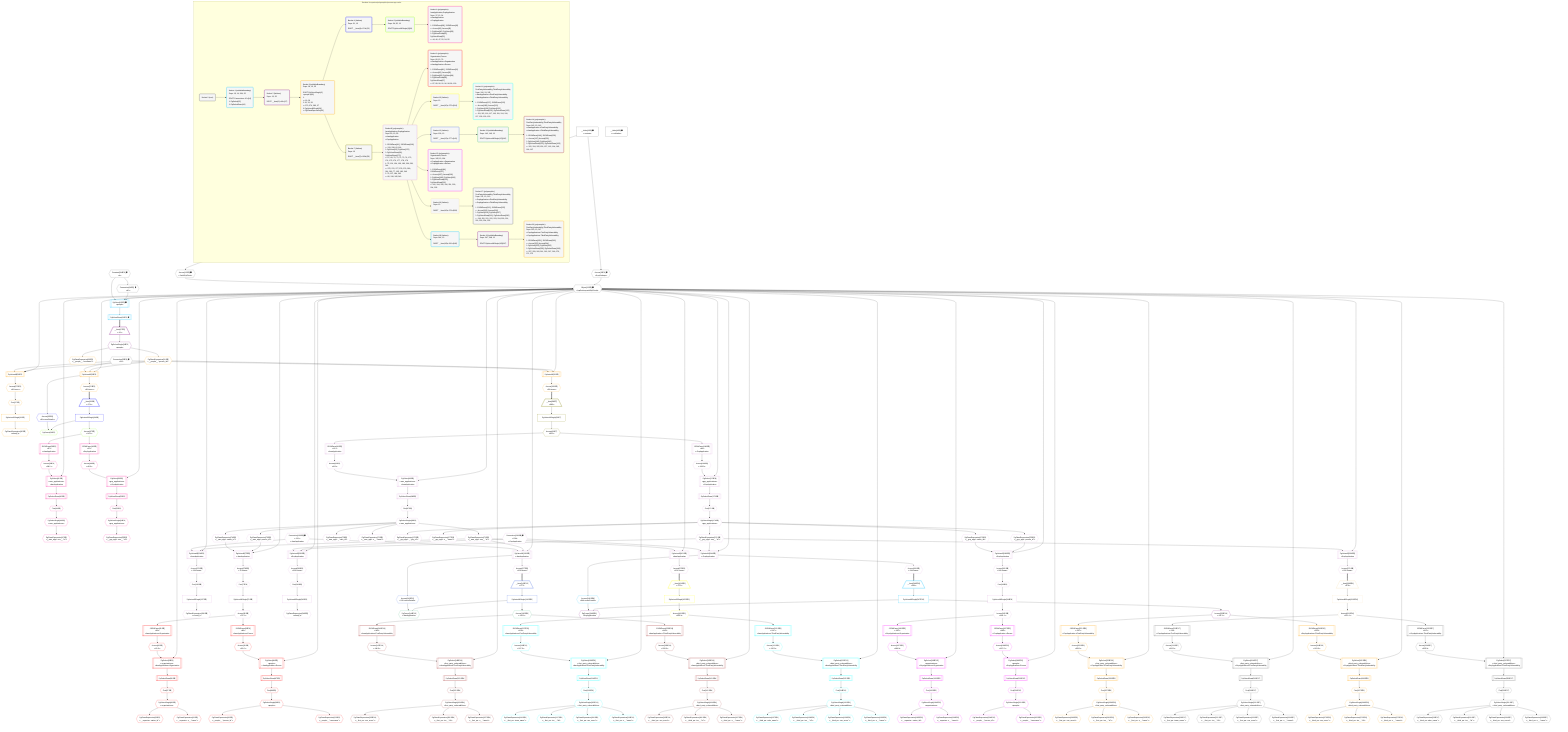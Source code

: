 %%{init: {'themeVariables': { 'fontSize': '12px'}}}%%
graph TD
    classDef path fill:#eee,stroke:#000,color:#000
    classDef plan fill:#fff,stroke-width:1px,color:#000
    classDef itemplan fill:#fff,stroke-width:2px,color:#000
    classDef unbatchedplan fill:#dff,stroke-width:1px,color:#000
    classDef sideeffectplan fill:#fcc,stroke-width:2px,color:#000
    classDef bucket fill:#f6f6f6,color:#000,stroke-width:2px,text-align:left


    %% plan dependencies
    Object13{{"Object[13∈0] ➊<br />ᐸ{pgSettings,withPgClient}ᐳ"}}:::plan
    Access11{{"Access[11∈0] ➊<br />ᐸ2.pgSettingsᐳ"}}:::plan
    Access12{{"Access[12∈0] ➊<br />ᐸ2.withPgClientᐳ"}}:::plan
    Access11 & Access12 --> Object13
    __Value2["__Value[2∈0] ➊<br />ᐸcontextᐳ"]:::plan
    __Value2 --> Access11
    __Value2 --> Access12
    Connection14{{"Connection[14∈0] ➊<br />ᐸ10ᐳ"}}:::plan
    Constant284{{"Constant[284∈0] ➊<br />ᐸ4ᐳ"}}:::plan
    Constant284 --> Connection14
    __Value4["__Value[4∈0] ➊<br />ᐸrootValueᐳ"]:::plan
    Connection25{{"Connection[25∈0] ➊<br />ᐸ21ᐳ"}}:::plan
    PgSelect15[["PgSelect[15∈1] ➊<br />ᐸpeopleᐳ"]]:::plan
    Object13 & Connection14 & Constant284 --> PgSelect15
    PgSelectRows16[["PgSelectRows[16∈1] ➊"]]:::plan
    PgSelect15 --> PgSelectRows16
    __Item17[/"__Item[17∈2]<br />ᐸ16ᐳ"\]:::itemplan
    PgSelectRows16 ==> __Item17
    PgSelectSingle18{{"PgSelectSingle[18∈2]<br />ᐸpeopleᐳ"}}:::plan
    __Item17 --> PgSelectSingle18
    PgUnionAll26[["PgUnionAll[26∈3]"]]:::plan
    PgClassExpression19{{"PgClassExpression[19∈3]<br />ᐸ__people__.”person_id”ᐳ"}}:::plan
    Object13 & PgClassExpression19 & Connection25 --> PgUnionAll26
    PgUnionAll31[["PgUnionAll[31∈3]"]]:::plan
    Object13 & PgClassExpression19 & Connection25 --> PgUnionAll31
    PgUnionAll56[["PgUnionAll[56∈3]"]]:::plan
    Object13 & PgClassExpression19 & Connection25 --> PgUnionAll56
    PgSelectSingle18 --> PgClassExpression19
    PgClassExpression20{{"PgClassExpression[20∈3]<br />ᐸ__people__.”username”ᐳ"}}:::plan
    PgSelectSingle18 --> PgClassExpression20
    First27{{"First[27∈3]"}}:::plan
    Access273{{"Access[273∈3]<br />ᐸ26.itemsᐳ"}}:::plan
    Access273 --> First27
    PgUnionAllSingle29["PgUnionAllSingle[29∈3]"]:::plan
    First27 --> PgUnionAllSingle29
    PgClassExpression30{{"PgClassExpression[30∈3]<br />ᐸcount(*)ᐳ"}}:::plan
    PgUnionAllSingle29 --> PgClassExpression30
    PgUnionAll26 --> Access273
    Access274{{"Access[274∈3]<br />ᐸ31.itemsᐳ"}}:::plan
    PgUnionAll31 --> Access274
    Access283{{"Access[283∈3]<br />ᐸ56.itemsᐳ"}}:::plan
    PgUnionAll56 --> Access283
    __Item33[/"__Item[33∈4]<br />ᐸ274ᐳ"\]:::itemplan
    Access274 ==> __Item33
    PgUnionAllSingle34["PgUnionAllSingle[34∈4]"]:::plan
    __Item33 --> PgUnionAllSingle34
    Access35{{"Access[35∈4]<br />ᐸ31.cursorDetailsᐳ"}}:::plan
    PgUnionAll31 --> Access35
    PgCursor36{{"PgCursor[36∈5]"}}:::plan
    PgUnionAllSingle34 & Access35 --> PgCursor36
    Access37{{"Access[37∈5]<br />ᐸ34.1ᐳ"}}:::plan
    PgUnionAllSingle34 --> Access37
    PgSelect40[["PgSelect[40∈6]<br />ᐸaws_applicationsᐳ<br />ᐳAwsApplication"]]:::plan
    Access39{{"Access[39∈6]<br />ᐸ38.0ᐳ"}}:::plan
    Object13 & Access39 --> PgSelect40
    PgSelect50[["PgSelect[50∈6]<br />ᐸgcp_applicationsᐳ<br />ᐳGcpApplication"]]:::plan
    Access49{{"Access[49∈6]<br />ᐸ48.0ᐳ"}}:::plan
    Object13 & Access49 --> PgSelect50
    JSONParse38[["JSONParse[38∈6]<br />ᐸ37ᐳ<br />ᐳAwsApplication"]]:::plan
    Access37 --> JSONParse38
    JSONParse38 --> Access39
    First44{{"First[44∈6]"}}:::plan
    PgSelectRows45[["PgSelectRows[45∈6]"]]:::plan
    PgSelectRows45 --> First44
    PgSelect40 --> PgSelectRows45
    PgSelectSingle46{{"PgSelectSingle[46∈6]<br />ᐸaws_applicationsᐳ"}}:::plan
    First44 --> PgSelectSingle46
    PgClassExpression47{{"PgClassExpression[47∈6]<br />ᐸ__aws_appl...ons__.”id”ᐳ"}}:::plan
    PgSelectSingle46 --> PgClassExpression47
    JSONParse48[["JSONParse[48∈6]<br />ᐸ37ᐳ<br />ᐳGcpApplication"]]:::plan
    Access37 --> JSONParse48
    JSONParse48 --> Access49
    First52{{"First[52∈6]"}}:::plan
    PgSelectRows53[["PgSelectRows[53∈6]"]]:::plan
    PgSelectRows53 --> First52
    PgSelect50 --> PgSelectRows53
    PgSelectSingle54{{"PgSelectSingle[54∈6]<br />ᐸgcp_applicationsᐳ"}}:::plan
    First52 --> PgSelectSingle54
    PgClassExpression55{{"PgClassExpression[55∈6]<br />ᐸ__gcp_appl...ons__.”id”ᐳ"}}:::plan
    PgSelectSingle54 --> PgClassExpression55
    __Item58[/"__Item[58∈7]<br />ᐸ283ᐳ"\]:::itemplan
    Access283 ==> __Item58
    PgUnionAllSingle59["PgUnionAllSingle[59∈7]"]:::plan
    __Item58 --> PgUnionAllSingle59
    Access60{{"Access[60∈7]<br />ᐸ59.1ᐳ"}}:::plan
    PgUnionAllSingle59 --> Access60
    PgUnionAll75[["PgUnionAll[75∈8]<br />ᐳAwsApplication"]]:::plan
    PgClassExpression73{{"PgClassExpression[73∈8]<br />ᐸ__aws_appl...person_id”ᐳ"}}:::plan
    PgClassExpression74{{"PgClassExpression[74∈8]<br />ᐸ__aws_appl...zation_id”ᐳ"}}:::plan
    Object13 & PgClassExpression73 & PgClassExpression74 --> PgUnionAll75
    PgUnionAll134[["PgUnionAll[134∈8]<br />ᐳAwsApplication"]]:::plan
    PgClassExpression71{{"PgClassExpression[71∈8]<br />ᐸ__aws_appl...ons__.”id”ᐳ"}}:::plan
    Connection133{{"Connection[133∈8] ➊<br />ᐸ131ᐳ<br />ᐳAwsApplication"}}:::plan
    Object13 & PgClassExpression71 & Connection133 --> PgUnionAll134
    PgUnionAll139[["PgUnionAll[139∈8]<br />ᐳAwsApplication"]]:::plan
    Object13 & PgClassExpression71 & Connection133 --> PgUnionAll139
    PgUnionAll180[["PgUnionAll[180∈8]<br />ᐳGcpApplication"]]:::plan
    PgClassExpression178{{"PgClassExpression[178∈8]<br />ᐸ__gcp_appl...person_id”ᐳ"}}:::plan
    PgClassExpression179{{"PgClassExpression[179∈8]<br />ᐸ__gcp_appl...zation_id”ᐳ"}}:::plan
    Object13 & PgClassExpression178 & PgClassExpression179 --> PgUnionAll180
    PgUnionAll239[["PgUnionAll[239∈8]<br />ᐳGcpApplication"]]:::plan
    PgClassExpression176{{"PgClassExpression[176∈8]<br />ᐸ__gcp_appl...ons__.”id”ᐳ"}}:::plan
    Connection238{{"Connection[238∈8] ➊<br />ᐸ236ᐳ<br />ᐳGcpApplication"}}:::plan
    Object13 & PgClassExpression176 & Connection238 --> PgUnionAll239
    PgUnionAll244[["PgUnionAll[244∈8]<br />ᐳGcpApplication"]]:::plan
    Object13 & PgClassExpression176 & Connection238 --> PgUnionAll244
    PgSelect63[["PgSelect[63∈8]<br />ᐸaws_applicationsᐳ<br />ᐳAwsApplication"]]:::plan
    Access62{{"Access[62∈8]<br />ᐸ61.0ᐳ"}}:::plan
    Object13 & Access62 --> PgSelect63
    PgUnionAll101[["PgUnionAll[101∈8]<br />ᐳAwsApplication"]]:::plan
    Object13 & PgClassExpression71 --> PgUnionAll101
    PgSelect170[["PgSelect[170∈8]<br />ᐸgcp_applicationsᐳ<br />ᐳGcpApplication"]]:::plan
    Access169{{"Access[169∈8]<br />ᐸ168.0ᐳ"}}:::plan
    Object13 & Access169 --> PgSelect170
    PgUnionAll206[["PgUnionAll[206∈8]<br />ᐳGcpApplication"]]:::plan
    Object13 & PgClassExpression176 --> PgUnionAll206
    JSONParse61[["JSONParse[61∈8]<br />ᐸ60ᐳ<br />ᐳAwsApplication"]]:::plan
    Access60 --> JSONParse61
    JSONParse61 --> Access62
    First67{{"First[67∈8]"}}:::plan
    PgSelectRows68[["PgSelectRows[68∈8]"]]:::plan
    PgSelectRows68 --> First67
    PgSelect63 --> PgSelectRows68
    PgSelectSingle69{{"PgSelectSingle[69∈8]<br />ᐸaws_applicationsᐳ"}}:::plan
    First67 --> PgSelectSingle69
    PgClassExpression70{{"PgClassExpression[70∈8]<br />ᐸ__aws_appl..._.”aws_id”ᐳ"}}:::plan
    PgSelectSingle69 --> PgClassExpression70
    PgSelectSingle69 --> PgClassExpression71
    PgClassExpression72{{"PgClassExpression[72∈8]<br />ᐸ__aws_appl...s__.”name”ᐳ"}}:::plan
    PgSelectSingle69 --> PgClassExpression72
    PgSelectSingle69 --> PgClassExpression73
    PgSelectSingle69 --> PgClassExpression74
    First77{{"First[77∈8]"}}:::plan
    Access278{{"Access[278∈8]<br />ᐸ75.itemsᐳ"}}:::plan
    Access278 --> First77
    PgUnionAllSingle79["PgUnionAllSingle[79∈8]"]:::plan
    First77 --> PgUnionAllSingle79
    Access80{{"Access[80∈8]<br />ᐸ79.1ᐳ"}}:::plan
    PgUnionAllSingle79 --> Access80
    First135{{"First[135∈8]"}}:::plan
    Access276{{"Access[276∈8]<br />ᐸ134.itemsᐳ"}}:::plan
    Access276 --> First135
    PgUnionAllSingle137["PgUnionAllSingle[137∈8]"]:::plan
    First135 --> PgUnionAllSingle137
    PgClassExpression138{{"PgClassExpression[138∈8]<br />ᐸcount(*)ᐳ"}}:::plan
    PgUnionAllSingle137 --> PgClassExpression138
    JSONParse168[["JSONParse[168∈8]<br />ᐸ60ᐳ<br />ᐳGcpApplication"]]:::plan
    Access60 --> JSONParse168
    JSONParse168 --> Access169
    First172{{"First[172∈8]"}}:::plan
    PgSelectRows173[["PgSelectRows[173∈8]"]]:::plan
    PgSelectRows173 --> First172
    PgSelect170 --> PgSelectRows173
    PgSelectSingle174{{"PgSelectSingle[174∈8]<br />ᐸgcp_applicationsᐳ"}}:::plan
    First172 --> PgSelectSingle174
    PgClassExpression175{{"PgClassExpression[175∈8]<br />ᐸ__gcp_appl..._.”gcp_id”ᐳ"}}:::plan
    PgSelectSingle174 --> PgClassExpression175
    PgSelectSingle174 --> PgClassExpression176
    PgClassExpression177{{"PgClassExpression[177∈8]<br />ᐸ__gcp_appl...s__.”name”ᐳ"}}:::plan
    PgSelectSingle174 --> PgClassExpression177
    PgSelectSingle174 --> PgClassExpression178
    PgSelectSingle174 --> PgClassExpression179
    First182{{"First[182∈8]"}}:::plan
    Access282{{"Access[282∈8]<br />ᐸ180.itemsᐳ"}}:::plan
    Access282 --> First182
    PgUnionAllSingle184["PgUnionAllSingle[184∈8]"]:::plan
    First182 --> PgUnionAllSingle184
    Access185{{"Access[185∈8]<br />ᐸ184.1ᐳ"}}:::plan
    PgUnionAllSingle184 --> Access185
    First240{{"First[240∈8]"}}:::plan
    Access280{{"Access[280∈8]<br />ᐸ239.itemsᐳ"}}:::plan
    Access280 --> First240
    PgUnionAllSingle242["PgUnionAllSingle[242∈8]"]:::plan
    First240 --> PgUnionAllSingle242
    PgClassExpression243{{"PgClassExpression[243∈8]<br />ᐸcount(*)ᐳ"}}:::plan
    PgUnionAllSingle242 --> PgClassExpression243
    Access275{{"Access[275∈8]<br />ᐸ101.itemsᐳ"}}:::plan
    PgUnionAll101 --> Access275
    PgUnionAll134 --> Access276
    Access277{{"Access[277∈8]<br />ᐸ139.itemsᐳ"}}:::plan
    PgUnionAll139 --> Access277
    PgUnionAll75 --> Access278
    Access279{{"Access[279∈8]<br />ᐸ206.itemsᐳ"}}:::plan
    PgUnionAll206 --> Access279
    PgUnionAll239 --> Access280
    Access281{{"Access[281∈8]<br />ᐸ244.itemsᐳ"}}:::plan
    PgUnionAll244 --> Access281
    PgUnionAll180 --> Access282
    PgSelect83[["PgSelect[83∈9]<br />ᐸorganizationsᐳ<br />ᐳAwsApplicationᐳOrganization"]]:::plan
    Access82{{"Access[82∈9]<br />ᐸ81.0ᐳ"}}:::plan
    Object13 & Access82 --> PgSelect83
    PgSelect94[["PgSelect[94∈9]<br />ᐸpeopleᐳ<br />ᐳAwsApplicationᐳPerson"]]:::plan
    Access93{{"Access[93∈9]<br />ᐸ92.0ᐳ"}}:::plan
    Object13 & Access93 --> PgSelect94
    JSONParse81[["JSONParse[81∈9]<br />ᐸ80ᐳ<br />ᐳAwsApplicationᐳOrganization"]]:::plan
    Access80 --> JSONParse81
    JSONParse81 --> Access82
    First87{{"First[87∈9]"}}:::plan
    PgSelectRows88[["PgSelectRows[88∈9]"]]:::plan
    PgSelectRows88 --> First87
    PgSelect83 --> PgSelectRows88
    PgSelectSingle89{{"PgSelectSingle[89∈9]<br />ᐸorganizationsᐳ"}}:::plan
    First87 --> PgSelectSingle89
    PgClassExpression90{{"PgClassExpression[90∈9]<br />ᐸ__organiza...zation_id”ᐳ"}}:::plan
    PgSelectSingle89 --> PgClassExpression90
    PgClassExpression91{{"PgClassExpression[91∈9]<br />ᐸ__organiza...s__.”name”ᐳ"}}:::plan
    PgSelectSingle89 --> PgClassExpression91
    JSONParse92[["JSONParse[92∈9]<br />ᐸ80ᐳ<br />ᐳAwsApplicationᐳPerson"]]:::plan
    Access80 --> JSONParse92
    JSONParse92 --> Access93
    First96{{"First[96∈9]"}}:::plan
    PgSelectRows97[["PgSelectRows[97∈9]"]]:::plan
    PgSelectRows97 --> First96
    PgSelect94 --> PgSelectRows97
    PgSelectSingle98{{"PgSelectSingle[98∈9]<br />ᐸpeopleᐳ"}}:::plan
    First96 --> PgSelectSingle98
    PgClassExpression99{{"PgClassExpression[99∈9]<br />ᐸ__people__.”person_id”ᐳ"}}:::plan
    PgSelectSingle98 --> PgClassExpression99
    PgClassExpression100{{"PgClassExpression[100∈9]<br />ᐸ__people__.”username”ᐳ"}}:::plan
    PgSelectSingle98 --> PgClassExpression100
    __Item104[/"__Item[104∈10]<br />ᐸ275ᐳ"\]:::itemplan
    Access275 ==> __Item104
    PgUnionAllSingle105["PgUnionAllSingle[105∈10]"]:::plan
    __Item104 --> PgUnionAllSingle105
    Access106{{"Access[106∈10]<br />ᐸ105.1ᐳ"}}:::plan
    PgUnionAllSingle105 --> Access106
    PgSelect109[["PgSelect[109∈11]<br />ᐸfirst_party_vulnerabilitiesᐳ<br />ᐳAwsApplicationᐳFirstPartyVulnerability"]]:::plan
    Access108{{"Access[108∈11]<br />ᐸ107.0ᐳ"}}:::plan
    Object13 & Access108 --> PgSelect109
    PgSelect122[["PgSelect[122∈11]<br />ᐸthird_party_vulnerabilitiesᐳ<br />ᐳAwsApplicationᐳThirdPartyVulnerability"]]:::plan
    Access121{{"Access[121∈11]<br />ᐸ120.0ᐳ"}}:::plan
    Object13 & Access121 --> PgSelect122
    JSONParse107[["JSONParse[107∈11]<br />ᐸ106ᐳ<br />ᐳAwsApplicationᐳFirstPartyVulnerability"]]:::plan
    Access106 --> JSONParse107
    JSONParse107 --> Access108
    First113{{"First[113∈11]"}}:::plan
    PgSelectRows114[["PgSelectRows[114∈11]"]]:::plan
    PgSelectRows114 --> First113
    PgSelect109 --> PgSelectRows114
    PgSelectSingle115{{"PgSelectSingle[115∈11]<br />ᐸfirst_party_vulnerabilitiesᐳ"}}:::plan
    First113 --> PgSelectSingle115
    PgClassExpression116{{"PgClassExpression[116∈11]<br />ᐸ__first_pa...team_name”ᐳ"}}:::plan
    PgSelectSingle115 --> PgClassExpression116
    PgClassExpression117{{"PgClassExpression[117∈11]<br />ᐸ__first_pa...ies__.”id”ᐳ"}}:::plan
    PgSelectSingle115 --> PgClassExpression117
    PgClassExpression118{{"PgClassExpression[118∈11]<br />ᐸ__first_pa...vss_score”ᐳ"}}:::plan
    PgSelectSingle115 --> PgClassExpression118
    PgClassExpression119{{"PgClassExpression[119∈11]<br />ᐸ__first_pa...s__.”name”ᐳ"}}:::plan
    PgSelectSingle115 --> PgClassExpression119
    JSONParse120[["JSONParse[120∈11]<br />ᐸ106ᐳ<br />ᐳAwsApplicationᐳThirdPartyVulnerability"]]:::plan
    Access106 --> JSONParse120
    JSONParse120 --> Access121
    First124{{"First[124∈11]"}}:::plan
    PgSelectRows125[["PgSelectRows[125∈11]"]]:::plan
    PgSelectRows125 --> First124
    PgSelect122 --> PgSelectRows125
    PgSelectSingle126{{"PgSelectSingle[126∈11]<br />ᐸthird_party_vulnerabilitiesᐳ"}}:::plan
    First124 --> PgSelectSingle126
    PgClassExpression127{{"PgClassExpression[127∈11]<br />ᐸ__third_pa...ndor_name”ᐳ"}}:::plan
    PgSelectSingle126 --> PgClassExpression127
    PgClassExpression128{{"PgClassExpression[128∈11]<br />ᐸ__third_pa...ies__.”id”ᐳ"}}:::plan
    PgSelectSingle126 --> PgClassExpression128
    PgClassExpression129{{"PgClassExpression[129∈11]<br />ᐸ__third_pa...vss_score”ᐳ"}}:::plan
    PgSelectSingle126 --> PgClassExpression129
    PgClassExpression130{{"PgClassExpression[130∈11]<br />ᐸ__third_pa...s__.”name”ᐳ"}}:::plan
    PgSelectSingle126 --> PgClassExpression130
    __Item141[/"__Item[141∈12]<br />ᐸ277ᐳ"\]:::itemplan
    Access277 ==> __Item141
    PgUnionAllSingle142["PgUnionAllSingle[142∈12]"]:::plan
    __Item141 --> PgUnionAllSingle142
    Access143{{"Access[143∈12]<br />ᐸ139.cursorDetailsᐳ"}}:::plan
    PgUnionAll139 --> Access143
    PgCursor144{{"PgCursor[144∈13]<br />ᐳAwsApplication"}}:::plan
    PgUnionAllSingle142 & Access143 --> PgCursor144
    Access145{{"Access[145∈13]<br />ᐸ142.1ᐳ"}}:::plan
    PgUnionAllSingle142 --> Access145
    PgSelect148[["PgSelect[148∈14]<br />ᐸfirst_party_vulnerabilitiesᐳ<br />ᐳAwsApplicationᐳFirstPartyVulnerability"]]:::plan
    Access147{{"Access[147∈14]<br />ᐸ146.0ᐳ"}}:::plan
    Object13 & Access147 --> PgSelect148
    PgSelect160[["PgSelect[160∈14]<br />ᐸthird_party_vulnerabilitiesᐳ<br />ᐳAwsApplicationᐳThirdPartyVulnerability"]]:::plan
    Access159{{"Access[159∈14]<br />ᐸ158.0ᐳ"}}:::plan
    Object13 & Access159 --> PgSelect160
    JSONParse146[["JSONParse[146∈14]<br />ᐸ145ᐳ<br />ᐳAwsApplicationᐳFirstPartyVulnerability"]]:::plan
    Access145 --> JSONParse146
    JSONParse146 --> Access147
    First152{{"First[152∈14]"}}:::plan
    PgSelectRows153[["PgSelectRows[153∈14]"]]:::plan
    PgSelectRows153 --> First152
    PgSelect148 --> PgSelectRows153
    PgSelectSingle154{{"PgSelectSingle[154∈14]<br />ᐸfirst_party_vulnerabilitiesᐳ"}}:::plan
    First152 --> PgSelectSingle154
    PgClassExpression155{{"PgClassExpression[155∈14]<br />ᐸ__first_pa...vss_score”ᐳ"}}:::plan
    PgSelectSingle154 --> PgClassExpression155
    PgClassExpression156{{"PgClassExpression[156∈14]<br />ᐸ__first_pa...ies__.”id”ᐳ"}}:::plan
    PgSelectSingle154 --> PgClassExpression156
    PgClassExpression157{{"PgClassExpression[157∈14]<br />ᐸ__first_pa...s__.”name”ᐳ"}}:::plan
    PgSelectSingle154 --> PgClassExpression157
    JSONParse158[["JSONParse[158∈14]<br />ᐸ145ᐳ<br />ᐳAwsApplicationᐳThirdPartyVulnerability"]]:::plan
    Access145 --> JSONParse158
    JSONParse158 --> Access159
    First162{{"First[162∈14]"}}:::plan
    PgSelectRows163[["PgSelectRows[163∈14]"]]:::plan
    PgSelectRows163 --> First162
    PgSelect160 --> PgSelectRows163
    PgSelectSingle164{{"PgSelectSingle[164∈14]<br />ᐸthird_party_vulnerabilitiesᐳ"}}:::plan
    First162 --> PgSelectSingle164
    PgClassExpression165{{"PgClassExpression[165∈14]<br />ᐸ__third_pa...vss_score”ᐳ"}}:::plan
    PgSelectSingle164 --> PgClassExpression165
    PgClassExpression166{{"PgClassExpression[166∈14]<br />ᐸ__third_pa...ies__.”id”ᐳ"}}:::plan
    PgSelectSingle164 --> PgClassExpression166
    PgClassExpression167{{"PgClassExpression[167∈14]<br />ᐸ__third_pa...s__.”name”ᐳ"}}:::plan
    PgSelectSingle164 --> PgClassExpression167
    PgSelect188[["PgSelect[188∈15]<br />ᐸorganizationsᐳ<br />ᐳGcpApplicationᐳOrganization"]]:::plan
    Access187{{"Access[187∈15]<br />ᐸ186.0ᐳ"}}:::plan
    Object13 & Access187 --> PgSelect188
    PgSelect199[["PgSelect[199∈15]<br />ᐸpeopleᐳ<br />ᐳGcpApplicationᐳPerson"]]:::plan
    Access198{{"Access[198∈15]<br />ᐸ197.0ᐳ"}}:::plan
    Object13 & Access198 --> PgSelect199
    JSONParse186[["JSONParse[186∈15]<br />ᐸ185ᐳ<br />ᐳGcpApplicationᐳOrganization"]]:::plan
    Access185 --> JSONParse186
    JSONParse186 --> Access187
    First192{{"First[192∈15]"}}:::plan
    PgSelectRows193[["PgSelectRows[193∈15]"]]:::plan
    PgSelectRows193 --> First192
    PgSelect188 --> PgSelectRows193
    PgSelectSingle194{{"PgSelectSingle[194∈15]<br />ᐸorganizationsᐳ"}}:::plan
    First192 --> PgSelectSingle194
    PgClassExpression195{{"PgClassExpression[195∈15]<br />ᐸ__organiza...zation_id”ᐳ"}}:::plan
    PgSelectSingle194 --> PgClassExpression195
    PgClassExpression196{{"PgClassExpression[196∈15]<br />ᐸ__organiza...s__.”name”ᐳ"}}:::plan
    PgSelectSingle194 --> PgClassExpression196
    JSONParse197[["JSONParse[197∈15]<br />ᐸ185ᐳ<br />ᐳGcpApplicationᐳPerson"]]:::plan
    Access185 --> JSONParse197
    JSONParse197 --> Access198
    First201{{"First[201∈15]"}}:::plan
    PgSelectRows202[["PgSelectRows[202∈15]"]]:::plan
    PgSelectRows202 --> First201
    PgSelect199 --> PgSelectRows202
    PgSelectSingle203{{"PgSelectSingle[203∈15]<br />ᐸpeopleᐳ"}}:::plan
    First201 --> PgSelectSingle203
    PgClassExpression204{{"PgClassExpression[204∈15]<br />ᐸ__people__.”person_id”ᐳ"}}:::plan
    PgSelectSingle203 --> PgClassExpression204
    PgClassExpression205{{"PgClassExpression[205∈15]<br />ᐸ__people__.”username”ᐳ"}}:::plan
    PgSelectSingle203 --> PgClassExpression205
    __Item209[/"__Item[209∈16]<br />ᐸ279ᐳ"\]:::itemplan
    Access279 ==> __Item209
    PgUnionAllSingle210["PgUnionAllSingle[210∈16]"]:::plan
    __Item209 --> PgUnionAllSingle210
    Access211{{"Access[211∈16]<br />ᐸ210.1ᐳ"}}:::plan
    PgUnionAllSingle210 --> Access211
    PgSelect214[["PgSelect[214∈17]<br />ᐸfirst_party_vulnerabilitiesᐳ<br />ᐳGcpApplicationᐳFirstPartyVulnerability"]]:::plan
    Access213{{"Access[213∈17]<br />ᐸ212.0ᐳ"}}:::plan
    Object13 & Access213 --> PgSelect214
    PgSelect227[["PgSelect[227∈17]<br />ᐸthird_party_vulnerabilitiesᐳ<br />ᐳGcpApplicationᐳThirdPartyVulnerability"]]:::plan
    Access226{{"Access[226∈17]<br />ᐸ225.0ᐳ"}}:::plan
    Object13 & Access226 --> PgSelect227
    JSONParse212[["JSONParse[212∈17]<br />ᐸ211ᐳ<br />ᐳGcpApplicationᐳFirstPartyVulnerability"]]:::plan
    Access211 --> JSONParse212
    JSONParse212 --> Access213
    First218{{"First[218∈17]"}}:::plan
    PgSelectRows219[["PgSelectRows[219∈17]"]]:::plan
    PgSelectRows219 --> First218
    PgSelect214 --> PgSelectRows219
    PgSelectSingle220{{"PgSelectSingle[220∈17]<br />ᐸfirst_party_vulnerabilitiesᐳ"}}:::plan
    First218 --> PgSelectSingle220
    PgClassExpression221{{"PgClassExpression[221∈17]<br />ᐸ__first_pa...team_name”ᐳ"}}:::plan
    PgSelectSingle220 --> PgClassExpression221
    PgClassExpression222{{"PgClassExpression[222∈17]<br />ᐸ__first_pa...ies__.”id”ᐳ"}}:::plan
    PgSelectSingle220 --> PgClassExpression222
    PgClassExpression223{{"PgClassExpression[223∈17]<br />ᐸ__first_pa...vss_score”ᐳ"}}:::plan
    PgSelectSingle220 --> PgClassExpression223
    PgClassExpression224{{"PgClassExpression[224∈17]<br />ᐸ__first_pa...s__.”name”ᐳ"}}:::plan
    PgSelectSingle220 --> PgClassExpression224
    JSONParse225[["JSONParse[225∈17]<br />ᐸ211ᐳ<br />ᐳGcpApplicationᐳThirdPartyVulnerability"]]:::plan
    Access211 --> JSONParse225
    JSONParse225 --> Access226
    First229{{"First[229∈17]"}}:::plan
    PgSelectRows230[["PgSelectRows[230∈17]"]]:::plan
    PgSelectRows230 --> First229
    PgSelect227 --> PgSelectRows230
    PgSelectSingle231{{"PgSelectSingle[231∈17]<br />ᐸthird_party_vulnerabilitiesᐳ"}}:::plan
    First229 --> PgSelectSingle231
    PgClassExpression232{{"PgClassExpression[232∈17]<br />ᐸ__third_pa...ndor_name”ᐳ"}}:::plan
    PgSelectSingle231 --> PgClassExpression232
    PgClassExpression233{{"PgClassExpression[233∈17]<br />ᐸ__third_pa...ies__.”id”ᐳ"}}:::plan
    PgSelectSingle231 --> PgClassExpression233
    PgClassExpression234{{"PgClassExpression[234∈17]<br />ᐸ__third_pa...vss_score”ᐳ"}}:::plan
    PgSelectSingle231 --> PgClassExpression234
    PgClassExpression235{{"PgClassExpression[235∈17]<br />ᐸ__third_pa...s__.”name”ᐳ"}}:::plan
    PgSelectSingle231 --> PgClassExpression235
    __Item246[/"__Item[246∈18]<br />ᐸ281ᐳ"\]:::itemplan
    Access281 ==> __Item246
    PgUnionAllSingle247["PgUnionAllSingle[247∈18]"]:::plan
    __Item246 --> PgUnionAllSingle247
    Access248{{"Access[248∈18]<br />ᐸ244.cursorDetailsᐳ"}}:::plan
    PgUnionAll244 --> Access248
    PgCursor249{{"PgCursor[249∈19]<br />ᐳGcpApplication"}}:::plan
    PgUnionAllSingle247 & Access248 --> PgCursor249
    Access250{{"Access[250∈19]<br />ᐸ247.1ᐳ"}}:::plan
    PgUnionAllSingle247 --> Access250
    PgSelect253[["PgSelect[253∈20]<br />ᐸfirst_party_vulnerabilitiesᐳ<br />ᐳGcpApplicationᐳFirstPartyVulnerability"]]:::plan
    Access252{{"Access[252∈20]<br />ᐸ251.0ᐳ"}}:::plan
    Object13 & Access252 --> PgSelect253
    PgSelect265[["PgSelect[265∈20]<br />ᐸthird_party_vulnerabilitiesᐳ<br />ᐳGcpApplicationᐳThirdPartyVulnerability"]]:::plan
    Access264{{"Access[264∈20]<br />ᐸ263.0ᐳ"}}:::plan
    Object13 & Access264 --> PgSelect265
    JSONParse251[["JSONParse[251∈20]<br />ᐸ250ᐳ<br />ᐳGcpApplicationᐳFirstPartyVulnerability"]]:::plan
    Access250 --> JSONParse251
    JSONParse251 --> Access252
    First257{{"First[257∈20]"}}:::plan
    PgSelectRows258[["PgSelectRows[258∈20]"]]:::plan
    PgSelectRows258 --> First257
    PgSelect253 --> PgSelectRows258
    PgSelectSingle259{{"PgSelectSingle[259∈20]<br />ᐸfirst_party_vulnerabilitiesᐳ"}}:::plan
    First257 --> PgSelectSingle259
    PgClassExpression260{{"PgClassExpression[260∈20]<br />ᐸ__first_pa...vss_score”ᐳ"}}:::plan
    PgSelectSingle259 --> PgClassExpression260
    PgClassExpression261{{"PgClassExpression[261∈20]<br />ᐸ__first_pa...ies__.”id”ᐳ"}}:::plan
    PgSelectSingle259 --> PgClassExpression261
    PgClassExpression262{{"PgClassExpression[262∈20]<br />ᐸ__first_pa...s__.”name”ᐳ"}}:::plan
    PgSelectSingle259 --> PgClassExpression262
    JSONParse263[["JSONParse[263∈20]<br />ᐸ250ᐳ<br />ᐳGcpApplicationᐳThirdPartyVulnerability"]]:::plan
    Access250 --> JSONParse263
    JSONParse263 --> Access264
    First267{{"First[267∈20]"}}:::plan
    PgSelectRows268[["PgSelectRows[268∈20]"]]:::plan
    PgSelectRows268 --> First267
    PgSelect265 --> PgSelectRows268
    PgSelectSingle269{{"PgSelectSingle[269∈20]<br />ᐸthird_party_vulnerabilitiesᐳ"}}:::plan
    First267 --> PgSelectSingle269
    PgClassExpression270{{"PgClassExpression[270∈20]<br />ᐸ__third_pa...vss_score”ᐳ"}}:::plan
    PgSelectSingle269 --> PgClassExpression270
    PgClassExpression271{{"PgClassExpression[271∈20]<br />ᐸ__third_pa...ies__.”id”ᐳ"}}:::plan
    PgSelectSingle269 --> PgClassExpression271
    PgClassExpression272{{"PgClassExpression[272∈20]<br />ᐸ__third_pa...s__.”name”ᐳ"}}:::plan
    PgSelectSingle269 --> PgClassExpression272

    %% define steps

    subgraph "Buckets for queries/polymorphic/person-app-vulns"
    Bucket0("Bucket 0 (root)"):::bucket
    classDef bucket0 stroke:#696969
    class Bucket0,__Value2,__Value4,Access11,Access12,Object13,Connection14,Connection25,Constant284 bucket0
    Bucket1("Bucket 1 (nullableBoundary)<br />Deps: 13, 14, 284, 25<br /><br />ROOT Connectionᐸ10ᐳ[14]<br />1: PgSelect[15]<br />2: PgSelectRows[16]"):::bucket
    classDef bucket1 stroke:#00bfff
    class Bucket1,PgSelect15,PgSelectRows16 bucket1
    Bucket2("Bucket 2 (listItem)<br />Deps: 13, 25<br /><br />ROOT __Item{2}ᐸ16ᐳ[17]"):::bucket
    classDef bucket2 stroke:#7f007f
    class Bucket2,__Item17,PgSelectSingle18 bucket2
    Bucket3("Bucket 3 (nullableBoundary)<br />Deps: 18, 13, 25<br /><br />ROOT PgSelectSingle{2}ᐸpeopleᐳ[18]<br />1: <br />ᐳ: 19, 20<br />2: 26, 31, 56<br />ᐳ: 273, 274, 283, 27<br />3: PgUnionAllSingle[29]<br />ᐳ: PgClassExpression[30]"):::bucket
    classDef bucket3 stroke:#ffa500
    class Bucket3,PgClassExpression19,PgClassExpression20,PgUnionAll26,First27,PgUnionAllSingle29,PgClassExpression30,PgUnionAll31,PgUnionAll56,Access273,Access274,Access283 bucket3
    Bucket4("Bucket 4 (listItem)<br />Deps: 31, 13<br /><br />ROOT __Item{4}ᐸ274ᐳ[33]"):::bucket
    classDef bucket4 stroke:#0000ff
    class Bucket4,__Item33,PgUnionAllSingle34,Access35 bucket4
    Bucket5("Bucket 5 (nullableBoundary)<br />Deps: 34, 35, 13<br /><br />ROOT PgUnionAllSingle{4}[34]"):::bucket
    classDef bucket5 stroke:#7fff00
    class Bucket5,PgCursor36,Access37 bucket5
    Bucket6("Bucket 6 (polymorphic)<br />AwsApplication,GcpApplication<br />Deps: 37, 13, 34<br />ᐳAwsApplication<br />ᐳGcpApplication<br /><br />1: JSONParse[38], JSONParse[48]<br />ᐳ: Access[39], Access[49]<br />2: PgSelect[40], PgSelect[50]<br />3: PgSelectRows[45], PgSelectRows[53]<br />ᐳ: 44, 46, 47, 52, 54, 55"):::bucket
    classDef bucket6 stroke:#ff1493
    class Bucket6,JSONParse38,Access39,PgSelect40,First44,PgSelectRows45,PgSelectSingle46,PgClassExpression47,JSONParse48,Access49,PgSelect50,First52,PgSelectRows53,PgSelectSingle54,PgClassExpression55 bucket6
    Bucket7("Bucket 7 (listItem)<br />Deps: 13<br /><br />ROOT __Item{7}ᐸ283ᐳ[58]"):::bucket
    classDef bucket7 stroke:#808000
    class Bucket7,__Item58,PgUnionAllSingle59,Access60 bucket7
    Bucket8("Bucket 8 (polymorphic)<br />AwsApplication,GcpApplication<br />Deps: 60, 13, 59<br />ᐳAwsApplication<br />ᐳGcpApplication<br /><br />1: JSONParse[61], JSONParse[168]<br />ᐳ: 133, 238, 62, 169<br />2: PgSelect[63], PgSelect[170]<br />3: PgSelectRows[68], PgSelectRows[173]<br />ᐳ: 67, 69, 70, 71, 72, 73, 74, 172, 174, 175, 176, 177, 178, 179<br />4: 75, 101, 134, 139, 180, 206, 239, 244<br />ᐳ: 275, 276, 277, 278, 279, 280, 281, 282, 77, 135, 182, 240<br />5: 79, 137, 184, 242<br />ᐳ: 80, 138, 185, 243"):::bucket
    classDef bucket8 stroke:#dda0dd
    class Bucket8,JSONParse61,Access62,PgSelect63,First67,PgSelectRows68,PgSelectSingle69,PgClassExpression70,PgClassExpression71,PgClassExpression72,PgClassExpression73,PgClassExpression74,PgUnionAll75,First77,PgUnionAllSingle79,Access80,PgUnionAll101,Connection133,PgUnionAll134,First135,PgUnionAllSingle137,PgClassExpression138,PgUnionAll139,JSONParse168,Access169,PgSelect170,First172,PgSelectRows173,PgSelectSingle174,PgClassExpression175,PgClassExpression176,PgClassExpression177,PgClassExpression178,PgClassExpression179,PgUnionAll180,First182,PgUnionAllSingle184,Access185,PgUnionAll206,Connection238,PgUnionAll239,First240,PgUnionAllSingle242,PgClassExpression243,PgUnionAll244,Access275,Access276,Access277,Access278,Access279,Access280,Access281,Access282 bucket8
    Bucket9("Bucket 9 (polymorphic)<br />Organization,Person<br />Deps: 80, 13, 79<br />ᐳAwsApplicationᐳOrganization<br />ᐳAwsApplicationᐳPerson<br /><br />1: JSONParse[81], JSONParse[92]<br />ᐳ: Access[82], Access[93]<br />2: PgSelect[83], PgSelect[94]<br />3: PgSelectRows[88], PgSelectRows[97]<br />ᐳ: 87, 89, 90, 91, 96, 98, 99, 100"):::bucket
    classDef bucket9 stroke:#ff0000
    class Bucket9,JSONParse81,Access82,PgSelect83,First87,PgSelectRows88,PgSelectSingle89,PgClassExpression90,PgClassExpression91,JSONParse92,Access93,PgSelect94,First96,PgSelectRows97,PgSelectSingle98,PgClassExpression99,PgClassExpression100 bucket9
    Bucket10("Bucket 10 (listItem)<br />Deps: 13<br /><br />ROOT __Item{10}ᐸ275ᐳ[104]"):::bucket
    classDef bucket10 stroke:#ffff00
    class Bucket10,__Item104,PgUnionAllSingle105,Access106 bucket10
    Bucket11("Bucket 11 (polymorphic)<br />FirstPartyVulnerability,ThirdPartyVulnerability<br />Deps: 106, 13, 105<br />ᐳAwsApplicationᐳFirstPartyVulnerability<br />ᐳAwsApplicationᐳThirdPartyVulnerability<br /><br />1: JSONParse[107], JSONParse[120]<br />ᐳ: Access[108], Access[121]<br />2: PgSelect[109], PgSelect[122]<br />3: PgSelectRows[114], PgSelectRows[125]<br />ᐳ: 113, 115, 116, 117, 118, 119, 124, 126, 127, 128, 129, 130"):::bucket
    classDef bucket11 stroke:#00ffff
    class Bucket11,JSONParse107,Access108,PgSelect109,First113,PgSelectRows114,PgSelectSingle115,PgClassExpression116,PgClassExpression117,PgClassExpression118,PgClassExpression119,JSONParse120,Access121,PgSelect122,First124,PgSelectRows125,PgSelectSingle126,PgClassExpression127,PgClassExpression128,PgClassExpression129,PgClassExpression130 bucket11
    Bucket12("Bucket 12 (listItem)<br />Deps: 139, 13<br /><br />ROOT __Item{12}ᐸ277ᐳ[141]"):::bucket
    classDef bucket12 stroke:#4169e1
    class Bucket12,__Item141,PgUnionAllSingle142,Access143 bucket12
    Bucket13("Bucket 13 (nullableBoundary)<br />Deps: 142, 143, 13<br /><br />ROOT PgUnionAllSingle{12}[142]"):::bucket
    classDef bucket13 stroke:#3cb371
    class Bucket13,PgCursor144,Access145 bucket13
    Bucket14("Bucket 14 (polymorphic)<br />FirstPartyVulnerability,ThirdPartyVulnerability<br />Deps: 145, 13, 142<br />ᐳAwsApplicationᐳFirstPartyVulnerability<br />ᐳAwsApplicationᐳThirdPartyVulnerability<br /><br />1: JSONParse[146], JSONParse[158]<br />ᐳ: Access[147], Access[159]<br />2: PgSelect[148], PgSelect[160]<br />3: PgSelectRows[153], PgSelectRows[163]<br />ᐳ: 152, 154, 155, 156, 157, 162, 164, 165, 166, 167"):::bucket
    classDef bucket14 stroke:#a52a2a
    class Bucket14,JSONParse146,Access147,PgSelect148,First152,PgSelectRows153,PgSelectSingle154,PgClassExpression155,PgClassExpression156,PgClassExpression157,JSONParse158,Access159,PgSelect160,First162,PgSelectRows163,PgSelectSingle164,PgClassExpression165,PgClassExpression166,PgClassExpression167 bucket14
    Bucket15("Bucket 15 (polymorphic)<br />Organization,Person<br />Deps: 185, 13, 184<br />ᐳGcpApplicationᐳOrganization<br />ᐳGcpApplicationᐳPerson<br /><br />1: JSONParse[186], JSONParse[197]<br />ᐳ: Access[187], Access[198]<br />2: PgSelect[188], PgSelect[199]<br />3: PgSelectRows[193], PgSelectRows[202]<br />ᐳ: 192, 194, 195, 196, 201, 203, 204, 205"):::bucket
    classDef bucket15 stroke:#ff00ff
    class Bucket15,JSONParse186,Access187,PgSelect188,First192,PgSelectRows193,PgSelectSingle194,PgClassExpression195,PgClassExpression196,JSONParse197,Access198,PgSelect199,First201,PgSelectRows202,PgSelectSingle203,PgClassExpression204,PgClassExpression205 bucket15
    Bucket16("Bucket 16 (listItem)<br />Deps: 13<br /><br />ROOT __Item{16}ᐸ279ᐳ[209]"):::bucket
    classDef bucket16 stroke:#f5deb3
    class Bucket16,__Item209,PgUnionAllSingle210,Access211 bucket16
    Bucket17("Bucket 17 (polymorphic)<br />FirstPartyVulnerability,ThirdPartyVulnerability<br />Deps: 211, 13, 210<br />ᐳGcpApplicationᐳFirstPartyVulnerability<br />ᐳGcpApplicationᐳThirdPartyVulnerability<br /><br />1: JSONParse[212], JSONParse[225]<br />ᐳ: Access[213], Access[226]<br />2: PgSelect[214], PgSelect[227]<br />3: PgSelectRows[219], PgSelectRows[230]<br />ᐳ: 218, 220, 221, 222, 223, 224, 229, 231, 232, 233, 234, 235"):::bucket
    classDef bucket17 stroke:#696969
    class Bucket17,JSONParse212,Access213,PgSelect214,First218,PgSelectRows219,PgSelectSingle220,PgClassExpression221,PgClassExpression222,PgClassExpression223,PgClassExpression224,JSONParse225,Access226,PgSelect227,First229,PgSelectRows230,PgSelectSingle231,PgClassExpression232,PgClassExpression233,PgClassExpression234,PgClassExpression235 bucket17
    Bucket18("Bucket 18 (listItem)<br />Deps: 244, 13<br /><br />ROOT __Item{18}ᐸ281ᐳ[246]"):::bucket
    classDef bucket18 stroke:#00bfff
    class Bucket18,__Item246,PgUnionAllSingle247,Access248 bucket18
    Bucket19("Bucket 19 (nullableBoundary)<br />Deps: 247, 248, 13<br /><br />ROOT PgUnionAllSingle{18}[247]"):::bucket
    classDef bucket19 stroke:#7f007f
    class Bucket19,PgCursor249,Access250 bucket19
    Bucket20("Bucket 20 (polymorphic)<br />FirstPartyVulnerability,ThirdPartyVulnerability<br />Deps: 250, 13, 247<br />ᐳGcpApplicationᐳFirstPartyVulnerability<br />ᐳGcpApplicationᐳThirdPartyVulnerability<br /><br />1: JSONParse[251], JSONParse[263]<br />ᐳ: Access[252], Access[264]<br />2: PgSelect[253], PgSelect[265]<br />3: PgSelectRows[258], PgSelectRows[268]<br />ᐳ: 257, 259, 260, 261, 262, 267, 269, 270, 271, 272"):::bucket
    classDef bucket20 stroke:#ffa500
    class Bucket20,JSONParse251,Access252,PgSelect253,First257,PgSelectRows258,PgSelectSingle259,PgClassExpression260,PgClassExpression261,PgClassExpression262,JSONParse263,Access264,PgSelect265,First267,PgSelectRows268,PgSelectSingle269,PgClassExpression270,PgClassExpression271,PgClassExpression272 bucket20
    Bucket0 --> Bucket1
    Bucket1 --> Bucket2
    Bucket2 --> Bucket3
    Bucket3 --> Bucket4 & Bucket7
    Bucket4 --> Bucket5
    Bucket5 --> Bucket6
    Bucket7 --> Bucket8
    Bucket8 --> Bucket9 & Bucket10 & Bucket12 & Bucket15 & Bucket16 & Bucket18
    Bucket10 --> Bucket11
    Bucket12 --> Bucket13
    Bucket13 --> Bucket14
    Bucket16 --> Bucket17
    Bucket18 --> Bucket19
    Bucket19 --> Bucket20
    end
